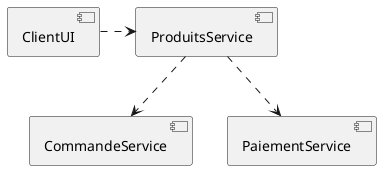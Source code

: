 @startuml
skinparam backgroundcolor transparent
[ClientUI]
[ProduitsService] as Comp2
component CommandeService
component [PaiementService] as Comp4
ClientUI .> Comp2
Comp2 ..> CommandeService
Comp2 ..> Comp4
@enduml